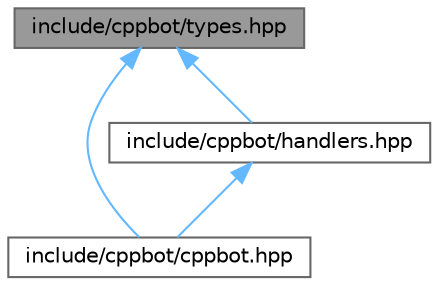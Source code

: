 digraph "include/cppbot/types.hpp"
{
 // LATEX_PDF_SIZE
  bgcolor="transparent";
  edge [fontname=Helvetica,fontsize=10,labelfontname=Helvetica,labelfontsize=10];
  node [fontname=Helvetica,fontsize=10,shape=box,height=0.2,width=0.4];
  Node1 [id="Node000001",label="include/cppbot/types.hpp",height=0.2,width=0.4,color="gray40", fillcolor="grey60", style="filled", fontcolor="black",tooltip="Header contains types represents different Telegram objects."];
  Node1 -> Node2 [id="edge1_Node000001_Node000002",dir="back",color="steelblue1",style="solid",tooltip=" "];
  Node2 [id="Node000002",label="include/cppbot/cppbot.hpp",height=0.2,width=0.4,color="grey40", fillcolor="white", style="filled",URL="$cppbot_8hpp.html",tooltip="Main header of CppBot library."];
  Node1 -> Node3 [id="edge2_Node000001_Node000003",dir="back",color="steelblue1",style="solid",tooltip=" "];
  Node3 [id="Node000003",label="include/cppbot/handlers.hpp",height=0.2,width=0.4,color="grey40", fillcolor="white", style="filled",URL="$handlers_8hpp.html",tooltip="Heaader contains handler classes using in bot."];
  Node3 -> Node2 [id="edge3_Node000003_Node000002",dir="back",color="steelblue1",style="solid",tooltip=" "];
}
